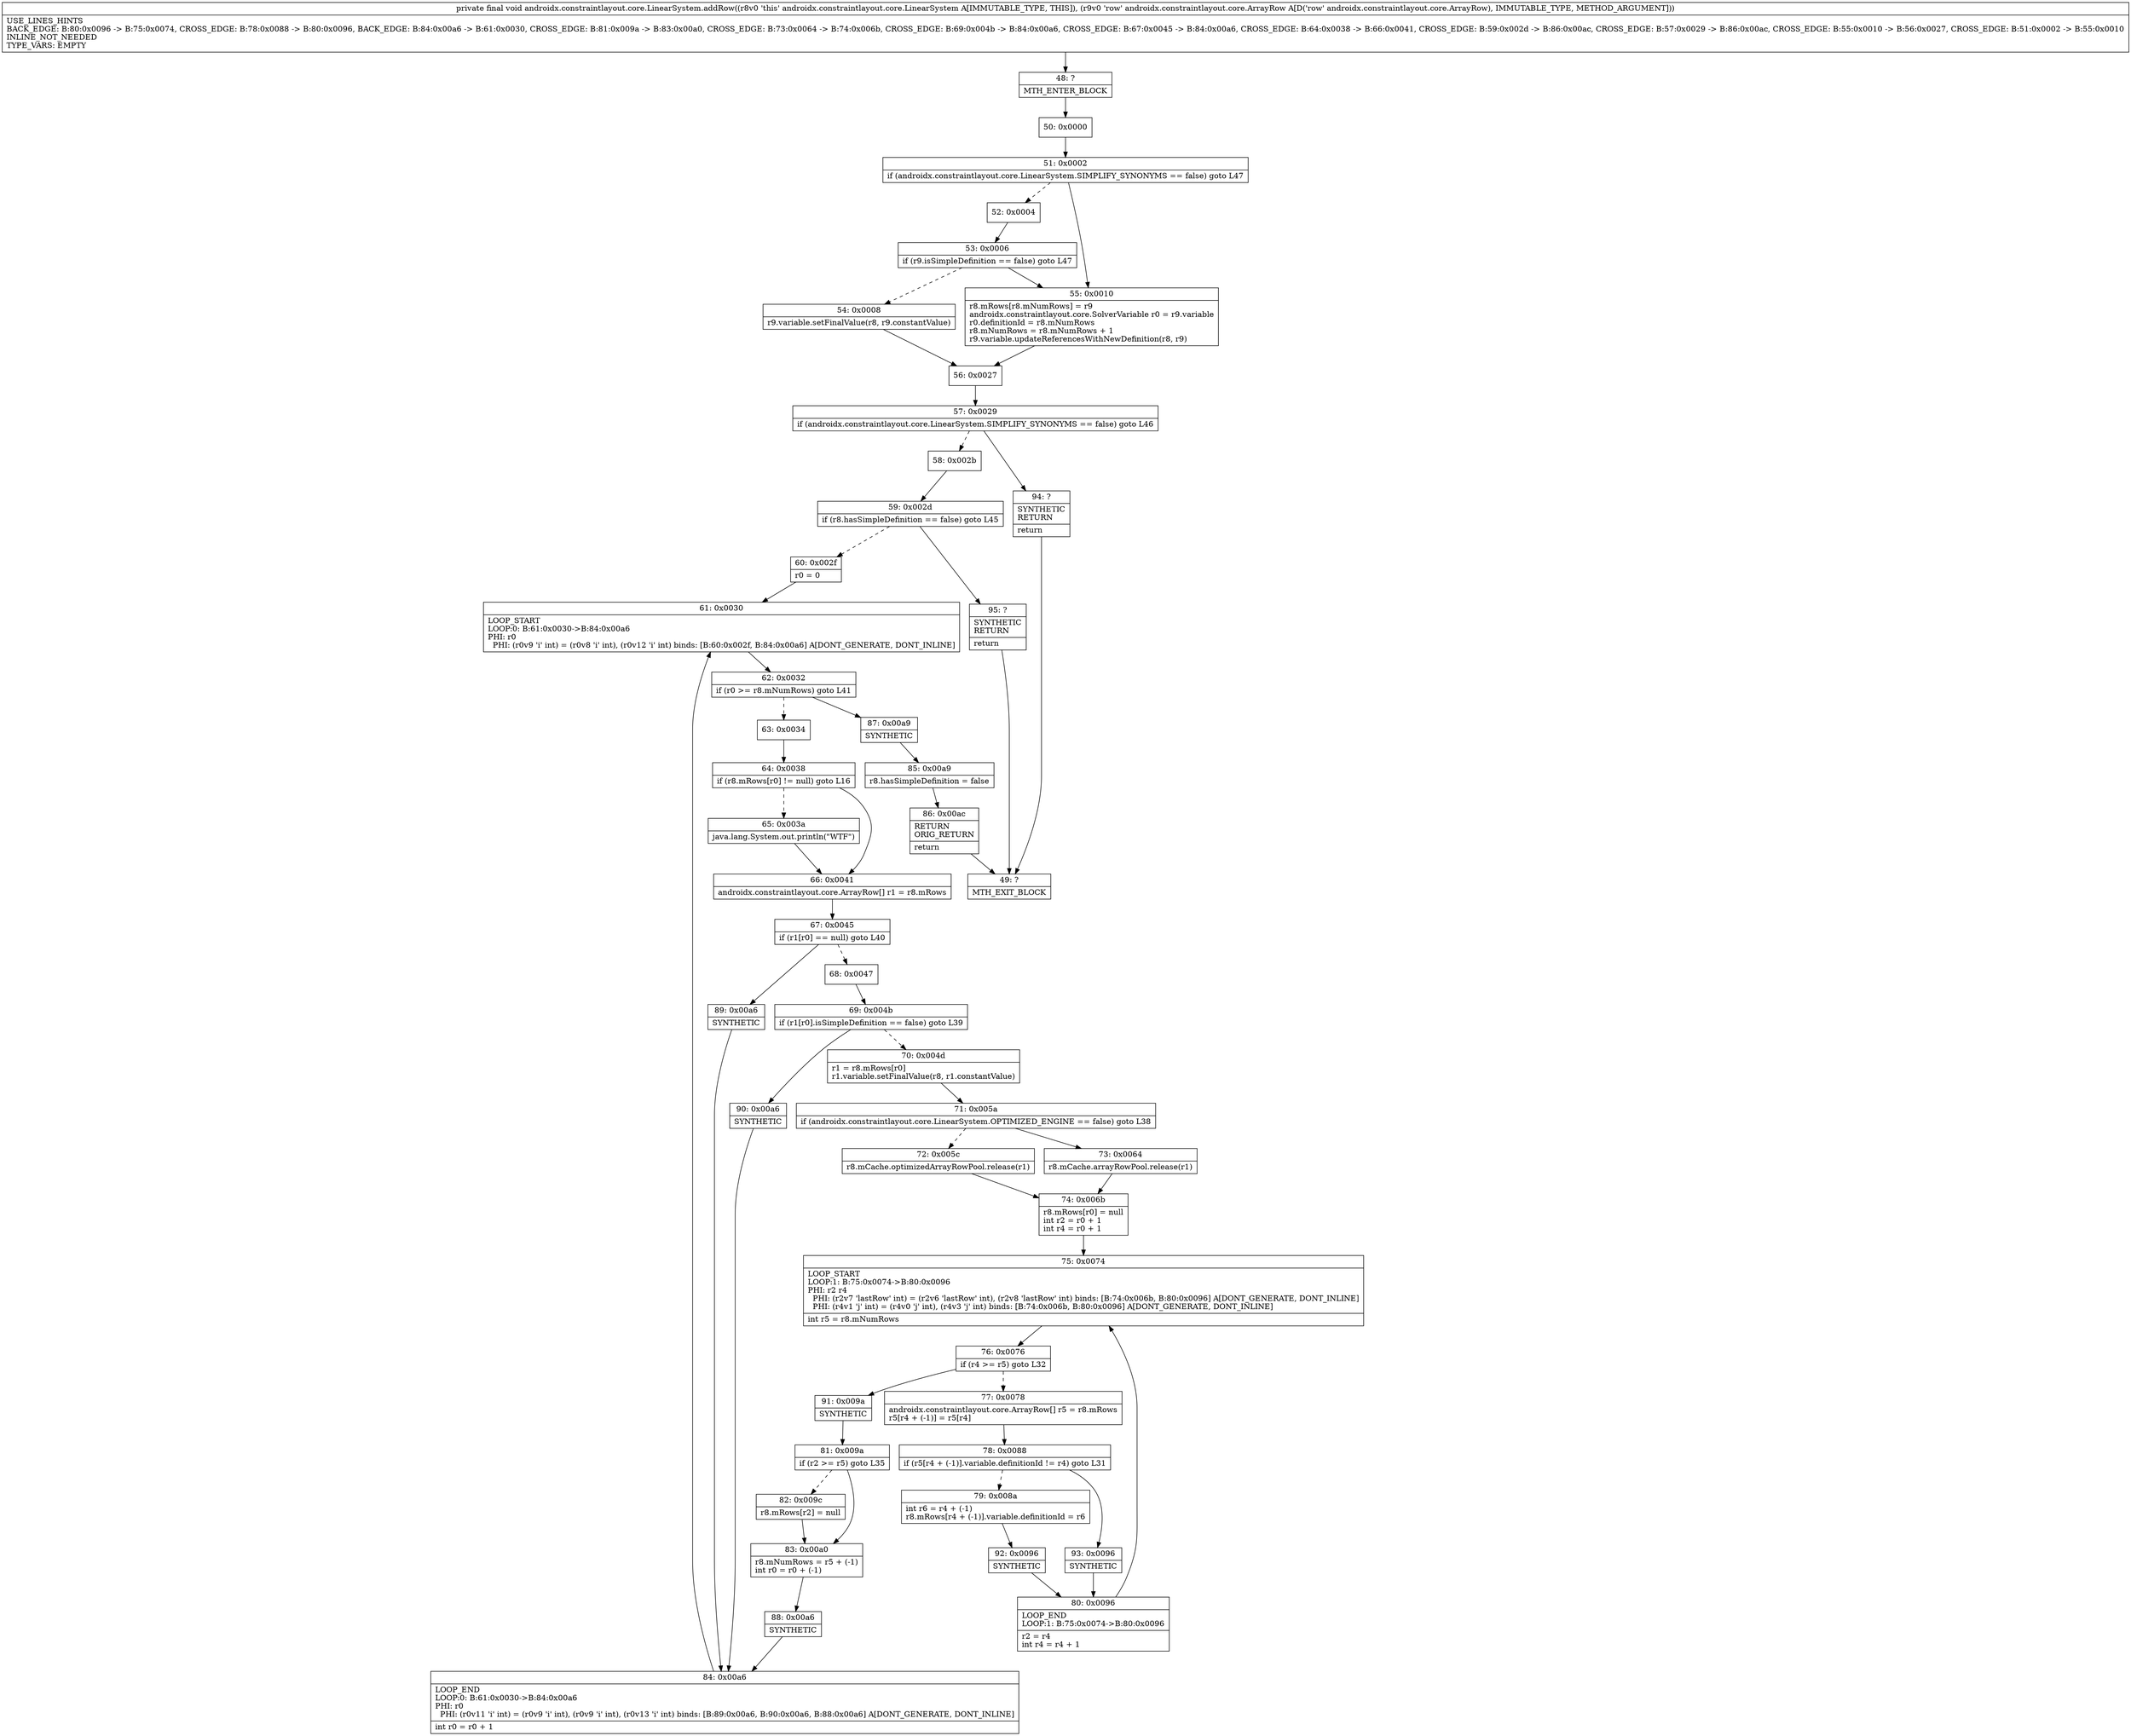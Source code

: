 digraph "CFG forandroidx.constraintlayout.core.LinearSystem.addRow(Landroidx\/constraintlayout\/core\/ArrayRow;)V" {
Node_48 [shape=record,label="{48\:\ ?|MTH_ENTER_BLOCK\l}"];
Node_50 [shape=record,label="{50\:\ 0x0000}"];
Node_51 [shape=record,label="{51\:\ 0x0002|if (androidx.constraintlayout.core.LinearSystem.SIMPLIFY_SYNONYMS == false) goto L47\l}"];
Node_52 [shape=record,label="{52\:\ 0x0004}"];
Node_53 [shape=record,label="{53\:\ 0x0006|if (r9.isSimpleDefinition == false) goto L47\l}"];
Node_54 [shape=record,label="{54\:\ 0x0008|r9.variable.setFinalValue(r8, r9.constantValue)\l}"];
Node_56 [shape=record,label="{56\:\ 0x0027}"];
Node_57 [shape=record,label="{57\:\ 0x0029|if (androidx.constraintlayout.core.LinearSystem.SIMPLIFY_SYNONYMS == false) goto L46\l}"];
Node_58 [shape=record,label="{58\:\ 0x002b}"];
Node_59 [shape=record,label="{59\:\ 0x002d|if (r8.hasSimpleDefinition == false) goto L45\l}"];
Node_60 [shape=record,label="{60\:\ 0x002f|r0 = 0\l}"];
Node_61 [shape=record,label="{61\:\ 0x0030|LOOP_START\lLOOP:0: B:61:0x0030\-\>B:84:0x00a6\lPHI: r0 \l  PHI: (r0v9 'i' int) = (r0v8 'i' int), (r0v12 'i' int) binds: [B:60:0x002f, B:84:0x00a6] A[DONT_GENERATE, DONT_INLINE]\l}"];
Node_62 [shape=record,label="{62\:\ 0x0032|if (r0 \>= r8.mNumRows) goto L41\l}"];
Node_63 [shape=record,label="{63\:\ 0x0034}"];
Node_64 [shape=record,label="{64\:\ 0x0038|if (r8.mRows[r0] != null) goto L16\l}"];
Node_65 [shape=record,label="{65\:\ 0x003a|java.lang.System.out.println(\"WTF\")\l}"];
Node_66 [shape=record,label="{66\:\ 0x0041|androidx.constraintlayout.core.ArrayRow[] r1 = r8.mRows\l}"];
Node_67 [shape=record,label="{67\:\ 0x0045|if (r1[r0] == null) goto L40\l}"];
Node_68 [shape=record,label="{68\:\ 0x0047}"];
Node_69 [shape=record,label="{69\:\ 0x004b|if (r1[r0].isSimpleDefinition == false) goto L39\l}"];
Node_70 [shape=record,label="{70\:\ 0x004d|r1 = r8.mRows[r0]\lr1.variable.setFinalValue(r8, r1.constantValue)\l}"];
Node_71 [shape=record,label="{71\:\ 0x005a|if (androidx.constraintlayout.core.LinearSystem.OPTIMIZED_ENGINE == false) goto L38\l}"];
Node_72 [shape=record,label="{72\:\ 0x005c|r8.mCache.optimizedArrayRowPool.release(r1)\l}"];
Node_74 [shape=record,label="{74\:\ 0x006b|r8.mRows[r0] = null\lint r2 = r0 + 1\lint r4 = r0 + 1\l}"];
Node_75 [shape=record,label="{75\:\ 0x0074|LOOP_START\lLOOP:1: B:75:0x0074\-\>B:80:0x0096\lPHI: r2 r4 \l  PHI: (r2v7 'lastRow' int) = (r2v6 'lastRow' int), (r2v8 'lastRow' int) binds: [B:74:0x006b, B:80:0x0096] A[DONT_GENERATE, DONT_INLINE]\l  PHI: (r4v1 'j' int) = (r4v0 'j' int), (r4v3 'j' int) binds: [B:74:0x006b, B:80:0x0096] A[DONT_GENERATE, DONT_INLINE]\l|int r5 = r8.mNumRows\l}"];
Node_76 [shape=record,label="{76\:\ 0x0076|if (r4 \>= r5) goto L32\l}"];
Node_77 [shape=record,label="{77\:\ 0x0078|androidx.constraintlayout.core.ArrayRow[] r5 = r8.mRows\lr5[r4 + (\-1)] = r5[r4]\l}"];
Node_78 [shape=record,label="{78\:\ 0x0088|if (r5[r4 + (\-1)].variable.definitionId != r4) goto L31\l}"];
Node_79 [shape=record,label="{79\:\ 0x008a|int r6 = r4 + (\-1)\lr8.mRows[r4 + (\-1)].variable.definitionId = r6\l}"];
Node_92 [shape=record,label="{92\:\ 0x0096|SYNTHETIC\l}"];
Node_80 [shape=record,label="{80\:\ 0x0096|LOOP_END\lLOOP:1: B:75:0x0074\-\>B:80:0x0096\l|r2 = r4\lint r4 = r4 + 1\l}"];
Node_93 [shape=record,label="{93\:\ 0x0096|SYNTHETIC\l}"];
Node_91 [shape=record,label="{91\:\ 0x009a|SYNTHETIC\l}"];
Node_81 [shape=record,label="{81\:\ 0x009a|if (r2 \>= r5) goto L35\l}"];
Node_82 [shape=record,label="{82\:\ 0x009c|r8.mRows[r2] = null\l}"];
Node_83 [shape=record,label="{83\:\ 0x00a0|r8.mNumRows = r5 + (\-1)\lint r0 = r0 + (\-1)\l}"];
Node_88 [shape=record,label="{88\:\ 0x00a6|SYNTHETIC\l}"];
Node_84 [shape=record,label="{84\:\ 0x00a6|LOOP_END\lLOOP:0: B:61:0x0030\-\>B:84:0x00a6\lPHI: r0 \l  PHI: (r0v11 'i' int) = (r0v9 'i' int), (r0v9 'i' int), (r0v13 'i' int) binds: [B:89:0x00a6, B:90:0x00a6, B:88:0x00a6] A[DONT_GENERATE, DONT_INLINE]\l|int r0 = r0 + 1\l}"];
Node_73 [shape=record,label="{73\:\ 0x0064|r8.mCache.arrayRowPool.release(r1)\l}"];
Node_90 [shape=record,label="{90\:\ 0x00a6|SYNTHETIC\l}"];
Node_89 [shape=record,label="{89\:\ 0x00a6|SYNTHETIC\l}"];
Node_87 [shape=record,label="{87\:\ 0x00a9|SYNTHETIC\l}"];
Node_85 [shape=record,label="{85\:\ 0x00a9|r8.hasSimpleDefinition = false\l}"];
Node_86 [shape=record,label="{86\:\ 0x00ac|RETURN\lORIG_RETURN\l|return\l}"];
Node_49 [shape=record,label="{49\:\ ?|MTH_EXIT_BLOCK\l}"];
Node_95 [shape=record,label="{95\:\ ?|SYNTHETIC\lRETURN\l|return\l}"];
Node_94 [shape=record,label="{94\:\ ?|SYNTHETIC\lRETURN\l|return\l}"];
Node_55 [shape=record,label="{55\:\ 0x0010|r8.mRows[r8.mNumRows] = r9\landroidx.constraintlayout.core.SolverVariable r0 = r9.variable\lr0.definitionId = r8.mNumRows\lr8.mNumRows = r8.mNumRows + 1\lr9.variable.updateReferencesWithNewDefinition(r8, r9)\l}"];
MethodNode[shape=record,label="{private final void androidx.constraintlayout.core.LinearSystem.addRow((r8v0 'this' androidx.constraintlayout.core.LinearSystem A[IMMUTABLE_TYPE, THIS]), (r9v0 'row' androidx.constraintlayout.core.ArrayRow A[D('row' androidx.constraintlayout.core.ArrayRow), IMMUTABLE_TYPE, METHOD_ARGUMENT]))  | USE_LINES_HINTS\lBACK_EDGE: B:80:0x0096 \-\> B:75:0x0074, CROSS_EDGE: B:78:0x0088 \-\> B:80:0x0096, BACK_EDGE: B:84:0x00a6 \-\> B:61:0x0030, CROSS_EDGE: B:81:0x009a \-\> B:83:0x00a0, CROSS_EDGE: B:73:0x0064 \-\> B:74:0x006b, CROSS_EDGE: B:69:0x004b \-\> B:84:0x00a6, CROSS_EDGE: B:67:0x0045 \-\> B:84:0x00a6, CROSS_EDGE: B:64:0x0038 \-\> B:66:0x0041, CROSS_EDGE: B:59:0x002d \-\> B:86:0x00ac, CROSS_EDGE: B:57:0x0029 \-\> B:86:0x00ac, CROSS_EDGE: B:55:0x0010 \-\> B:56:0x0027, CROSS_EDGE: B:51:0x0002 \-\> B:55:0x0010\lINLINE_NOT_NEEDED\lTYPE_VARS: EMPTY\l}"];
MethodNode -> Node_48;Node_48 -> Node_50;
Node_50 -> Node_51;
Node_51 -> Node_52[style=dashed];
Node_51 -> Node_55;
Node_52 -> Node_53;
Node_53 -> Node_54[style=dashed];
Node_53 -> Node_55;
Node_54 -> Node_56;
Node_56 -> Node_57;
Node_57 -> Node_58[style=dashed];
Node_57 -> Node_94;
Node_58 -> Node_59;
Node_59 -> Node_60[style=dashed];
Node_59 -> Node_95;
Node_60 -> Node_61;
Node_61 -> Node_62;
Node_62 -> Node_63[style=dashed];
Node_62 -> Node_87;
Node_63 -> Node_64;
Node_64 -> Node_65[style=dashed];
Node_64 -> Node_66;
Node_65 -> Node_66;
Node_66 -> Node_67;
Node_67 -> Node_68[style=dashed];
Node_67 -> Node_89;
Node_68 -> Node_69;
Node_69 -> Node_70[style=dashed];
Node_69 -> Node_90;
Node_70 -> Node_71;
Node_71 -> Node_72[style=dashed];
Node_71 -> Node_73;
Node_72 -> Node_74;
Node_74 -> Node_75;
Node_75 -> Node_76;
Node_76 -> Node_77[style=dashed];
Node_76 -> Node_91;
Node_77 -> Node_78;
Node_78 -> Node_79[style=dashed];
Node_78 -> Node_93;
Node_79 -> Node_92;
Node_92 -> Node_80;
Node_80 -> Node_75;
Node_93 -> Node_80;
Node_91 -> Node_81;
Node_81 -> Node_82[style=dashed];
Node_81 -> Node_83;
Node_82 -> Node_83;
Node_83 -> Node_88;
Node_88 -> Node_84;
Node_84 -> Node_61;
Node_73 -> Node_74;
Node_90 -> Node_84;
Node_89 -> Node_84;
Node_87 -> Node_85;
Node_85 -> Node_86;
Node_86 -> Node_49;
Node_95 -> Node_49;
Node_94 -> Node_49;
Node_55 -> Node_56;
}

